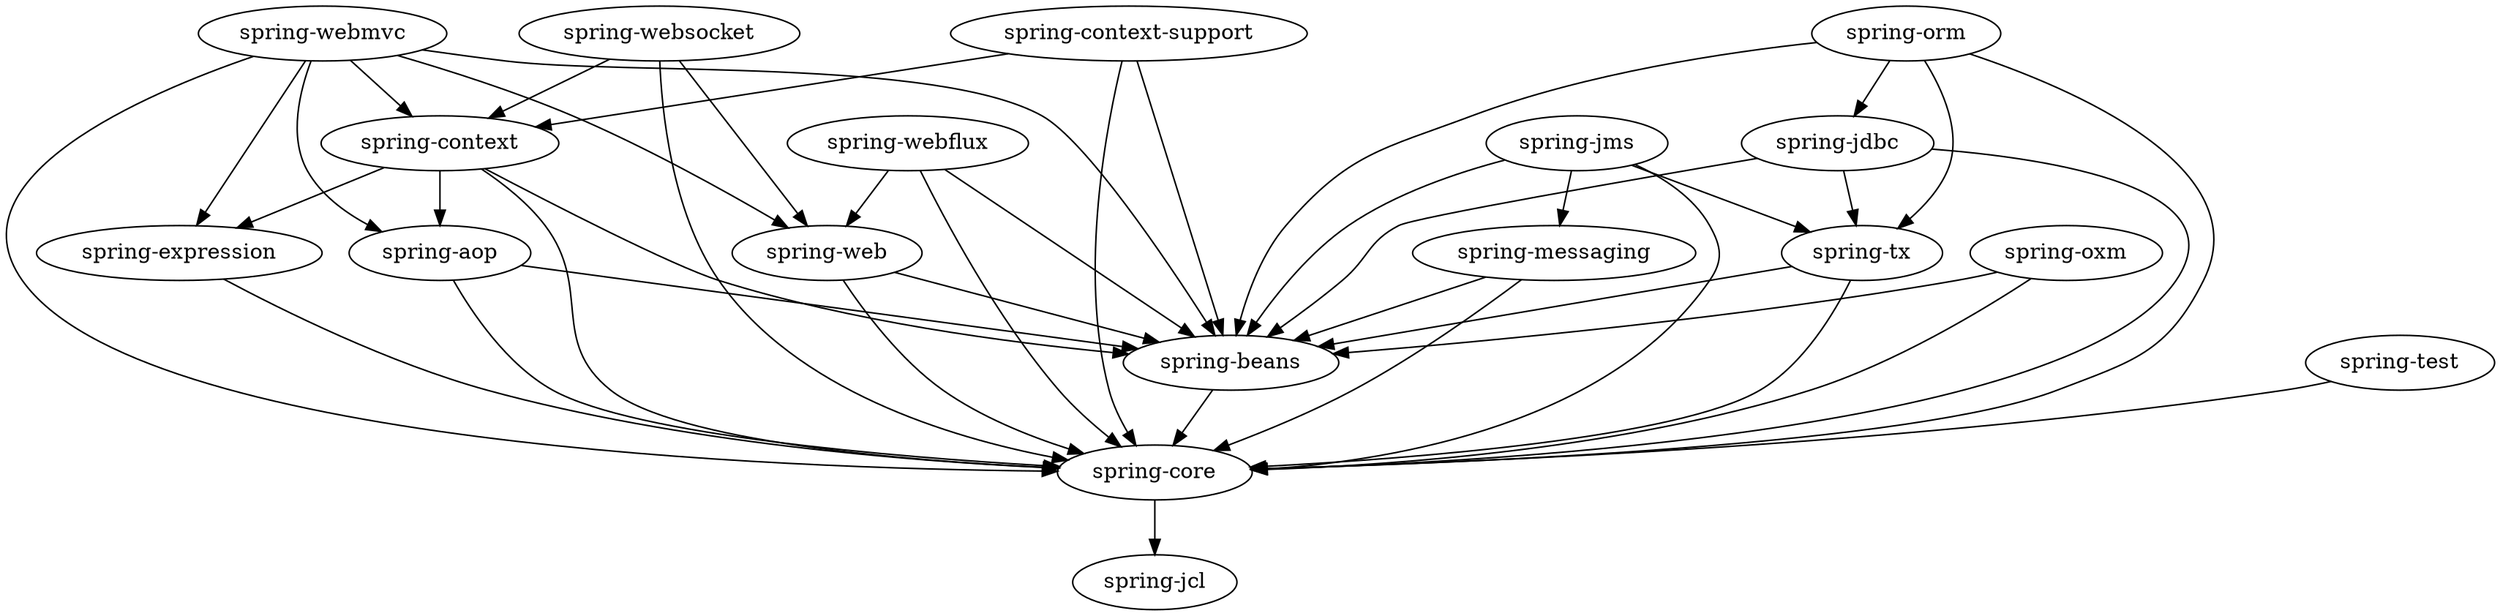 digraph {
"spring-aop" -> "spring-beans"
"spring-aop" -> "spring-core"
"spring-beans" -> "spring-core"
"spring-context" -> "spring-aop"
"spring-context" -> "spring-beans"
"spring-context" -> "spring-core"
"spring-context" -> "spring-expression"
"spring-context-support" -> "spring-beans"
"spring-context-support" -> "spring-context"
"spring-context-support" -> "spring-core"
"spring-core" -> "spring-jcl"
"spring-expression" -> "spring-core"
"spring-jdbc" -> "spring-beans"
"spring-jdbc" -> "spring-core"
"spring-jdbc" -> "spring-tx"
"spring-jms" -> "spring-beans"
"spring-jms" -> "spring-core"
"spring-jms" -> "spring-messaging"
"spring-jms" -> "spring-tx"
"spring-messaging" -> "spring-beans"
"spring-messaging" -> "spring-core"
"spring-orm" -> "spring-beans"
"spring-orm" -> "spring-core"
"spring-orm" -> "spring-jdbc"
"spring-orm" -> "spring-tx"
"spring-oxm" -> "spring-beans"
"spring-oxm" -> "spring-core"
"spring-test" -> "spring-core"
"spring-tx" -> "spring-beans"
"spring-tx" -> "spring-core"
"spring-web" -> "spring-beans"
"spring-web" -> "spring-core"
"spring-webflux" -> "spring-beans"
"spring-webflux" -> "spring-core"
"spring-webflux" -> "spring-web"
"spring-webmvc" -> "spring-aop"
"spring-webmvc" -> "spring-beans"
"spring-webmvc" -> "spring-context"
"spring-webmvc" -> "spring-core"
"spring-webmvc" -> "spring-expression"
"spring-webmvc" -> "spring-web"
"spring-websocket" -> "spring-context"
"spring-websocket" -> "spring-core"
"spring-websocket" -> "spring-web"
}
